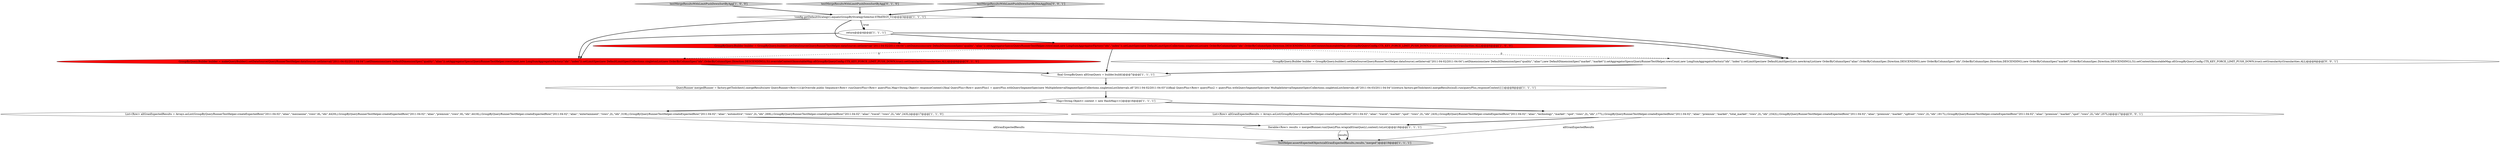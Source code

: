 digraph {
12 [style = filled, label = "GroupByQuery.Builder builder = GroupByQuery.builder().setDataSource(QueryRunnerTestHelper.dataSource).setInterval(\"2011-04-02/2011-04-04\").setDimensions(new DefaultDimensionSpec(\"quality\",\"alias\"),new DefaultDimensionSpec(\"market\",\"market\")).setAggregatorSpecs(QueryRunnerTestHelper.rowsCount,new LongSumAggregatorFactory(\"idx\",\"index\")).setLimitSpec(new DefaultLimitSpec(Lists.newArrayList(new OrderByColumnSpec(\"alias\",OrderByColumnSpec.Direction.DESCENDING),new OrderByColumnSpec(\"idx\",OrderByColumnSpec.Direction.DESCENDING),new OrderByColumnSpec(\"market\",OrderByColumnSpec.Direction.DESCENDING)),5)).setContext(ImmutableMap.of(GroupByQueryConfig.CTX_KEY_FORCE_LIMIT_PUSH_DOWN,true)).setGranularity(Granularities.ALL)@@@6@@@['0', '0', '1']", fillcolor = white, shape = ellipse image = "AAA0AAABBB3BBB"];
0 [style = filled, label = "testMergeResultsWithLimitPushDownSortByAgg['1', '0', '0']", fillcolor = lightgray, shape = diamond image = "AAA0AAABBB1BBB"];
3 [style = filled, label = "return@@@4@@@['1', '1', '1']", fillcolor = white, shape = ellipse image = "AAA0AAABBB1BBB"];
6 [style = filled, label = "List<Row> allGranExpectedResults = Arrays.asList(GroupByQueryRunnerTestHelper.createExpectedRow(\"2011-04-02\",\"alias\",\"mezzanine\",\"rows\",6L,\"idx\",4420L),GroupByQueryRunnerTestHelper.createExpectedRow(\"2011-04-02\",\"alias\",\"premium\",\"rows\",6L,\"idx\",4416L),GroupByQueryRunnerTestHelper.createExpectedRow(\"2011-04-02\",\"alias\",\"entertainment\",\"rows\",2L,\"idx\",319L),GroupByQueryRunnerTestHelper.createExpectedRow(\"2011-04-02\",\"alias\",\"automotive\",\"rows\",2L,\"idx\",269L),GroupByQueryRunnerTestHelper.createExpectedRow(\"2011-04-02\",\"alias\",\"travel\",\"rows\",2L,\"idx\",243L))@@@17@@@['1', '1', '0']", fillcolor = white, shape = ellipse image = "AAA0AAABBB1BBB"];
7 [style = filled, label = "GroupByQuery.Builder builder = GroupByQuery.builder().setDataSource(QueryRunnerTestHelper.dataSource).setInterval(\"2011-04-02/2011-04-04\").setDimensions(new DefaultDimensionSpec(\"quality\",\"alias\")).setAggregatorSpecs(QueryRunnerTestHelper.rowsCount,new LongSumAggregatorFactory(\"idx\",\"index\")).setLimitSpec(new DefaultLimitSpec(Collections.singletonList(new OrderByColumnSpec(\"idx\",OrderByColumnSpec.Direction.DESCENDING)),5)).setContext(ImmutableMap.of(GroupByQueryConfig.CTX_KEY_FORCE_LIMIT_PUSH_DOWN,true)).setGranularity(Granularities.ALL)@@@6@@@['1', '0', '0']", fillcolor = red, shape = ellipse image = "AAA1AAABBB1BBB"];
8 [style = filled, label = "QueryRunner mergedRunner = factory.getToolchest().mergeResults(new QueryRunner<Row>(){@Override public Sequence<Row> run(QueryPlus<Row> queryPlus,Map<String,Object> responseContext){final QueryPlus<Row> queryPlus1 = queryPlus.withQuerySegmentSpec(new MultipleIntervalSegmentSpec(Collections.singletonList(Intervals.of(\"2011-04-02/2011-04-03\"))))final QueryPlus<Row> queryPlus2 = queryPlus.withQuerySegmentSpec(new MultipleIntervalSegmentSpec(Collections.singletonList(Intervals.of(\"2011-04-03/2011-04-04\"))))return factory.getToolchest().mergeResults(null).run(queryPlus,responseContext)}})@@@8@@@['1', '1', '1']", fillcolor = white, shape = ellipse image = "AAA0AAABBB1BBB"];
14 [style = filled, label = "List<Row> allGranExpectedResults = Arrays.asList(GroupByQueryRunnerTestHelper.createExpectedRow(\"2011-04-02\",\"alias\",\"travel\",\"market\",\"spot\",\"rows\",2L,\"idx\",243L),GroupByQueryRunnerTestHelper.createExpectedRow(\"2011-04-02\",\"alias\",\"technology\",\"market\",\"spot\",\"rows\",2L,\"idx\",177L),GroupByQueryRunnerTestHelper.createExpectedRow(\"2011-04-02\",\"alias\",\"premium\",\"market\",\"total_market\",\"rows\",2L,\"idx\",2342L),GroupByQueryRunnerTestHelper.createExpectedRow(\"2011-04-02\",\"alias\",\"premium\",\"market\",\"upfront\",\"rows\",2L,\"idx\",1817L),GroupByQueryRunnerTestHelper.createExpectedRow(\"2011-04-02\",\"alias\",\"premium\",\"market\",\"spot\",\"rows\",2L,\"idx\",257L))@@@17@@@['0', '0', '1']", fillcolor = white, shape = ellipse image = "AAA0AAABBB3BBB"];
2 [style = filled, label = "!config.getDefaultStrategy().equals(GroupByStrategySelector.STRATEGY_V2)@@@3@@@['1', '1', '1']", fillcolor = white, shape = diamond image = "AAA0AAABBB1BBB"];
4 [style = filled, label = "Map<String,Object> context = new HashMap<>()@@@16@@@['1', '1', '1']", fillcolor = white, shape = ellipse image = "AAA0AAABBB1BBB"];
1 [style = filled, label = "final GroupByQuery allGranQuery = builder.build()@@@7@@@['1', '1', '1']", fillcolor = white, shape = ellipse image = "AAA0AAABBB1BBB"];
5 [style = filled, label = "TestHelper.assertExpectedObjects(allGranExpectedResults,results,\"merged\")@@@19@@@['1', '1', '1']", fillcolor = lightgray, shape = ellipse image = "AAA0AAABBB1BBB"];
10 [style = filled, label = "GroupByQuery.Builder builder = makeQueryBuilder().setDataSource(QueryRunnerTestHelper.dataSource).setInterval(\"2011-04-02/2011-04-04\").setDimensions(new DefaultDimensionSpec(\"quality\",\"alias\")).setAggregatorSpecs(QueryRunnerTestHelper.rowsCount,new LongSumAggregatorFactory(\"idx\",\"index\")).setLimitSpec(new DefaultLimitSpec(Collections.singletonList(new OrderByColumnSpec(\"idx\",OrderByColumnSpec.Direction.DESCENDING)),5)).overrideContext(ImmutableMap.of(GroupByQueryConfig.CTX_KEY_FORCE_LIMIT_PUSH_DOWN,true)).setGranularity(Granularities.ALL)@@@6@@@['0', '1', '0']", fillcolor = red, shape = ellipse image = "AAA1AAABBB2BBB"];
11 [style = filled, label = "testMergeResultsWithLimitPushDownSortByAgg['0', '1', '0']", fillcolor = lightgray, shape = diamond image = "AAA0AAABBB2BBB"];
13 [style = filled, label = "testMergeResultsWithLimitPushDownSortByDimAggDim['0', '0', '1']", fillcolor = lightgray, shape = diamond image = "AAA0AAABBB3BBB"];
9 [style = filled, label = "Iterable<Row> results = mergedRunner.run(QueryPlus.wrap(allGranQuery),context).toList()@@@18@@@['1', '1', '1']", fillcolor = white, shape = ellipse image = "AAA0AAABBB1BBB"];
2->3 [style = dotted, label="true"];
4->14 [style = bold, label=""];
7->1 [style = bold, label=""];
1->8 [style = bold, label=""];
4->6 [style = bold, label=""];
2->3 [style = bold, label=""];
0->2 [style = bold, label=""];
6->5 [style = solid, label="allGranExpectedResults"];
3->12 [style = bold, label=""];
2->10 [style = bold, label=""];
12->1 [style = bold, label=""];
11->2 [style = bold, label=""];
2->12 [style = bold, label=""];
3->10 [style = bold, label=""];
3->7 [style = bold, label=""];
9->5 [style = bold, label=""];
7->12 [style = dashed, label="0"];
9->5 [style = solid, label="results"];
7->10 [style = dashed, label="0"];
14->9 [style = bold, label=""];
2->7 [style = bold, label=""];
8->4 [style = bold, label=""];
6->9 [style = bold, label=""];
14->5 [style = solid, label="allGranExpectedResults"];
10->1 [style = bold, label=""];
13->2 [style = bold, label=""];
}

